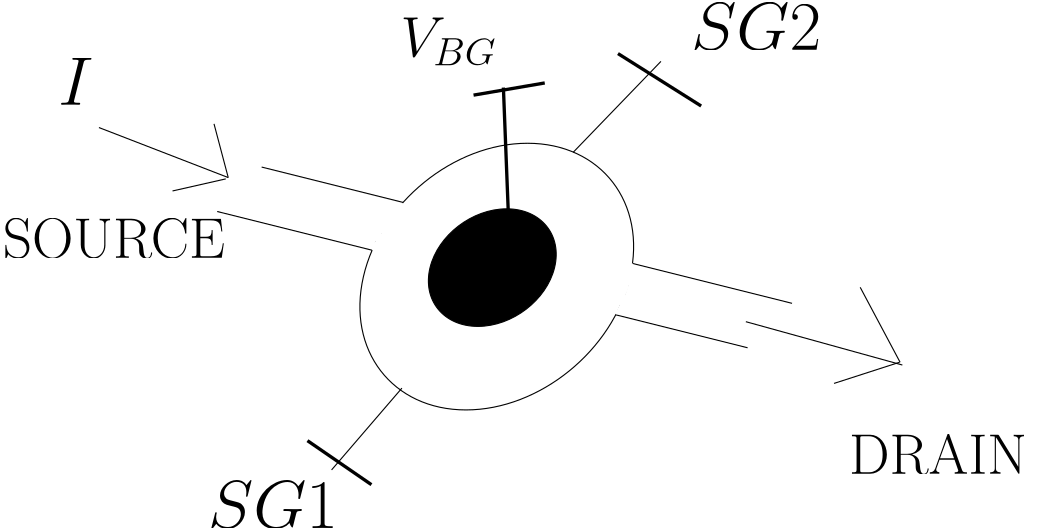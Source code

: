 <?xml version="1.0"?>
<!DOCTYPE ipe SYSTEM "ipe.dtd">
<ipe version="70206" creator="Ipe 7.2.7">
<info created="D:20181118193150" modified="D:20181118195359"/>
<ipestyle name="basic">
<symbol name="arrow/arc(spx)">
<path stroke="sym-stroke" fill="sym-stroke" pen="sym-pen">
0 0 m
-1 0.333 l
-1 -0.333 l
h
</path>
</symbol>
<symbol name="arrow/farc(spx)">
<path stroke="sym-stroke" fill="white" pen="sym-pen">
0 0 m
-1 0.333 l
-1 -0.333 l
h
</path>
</symbol>
<symbol name="arrow/ptarc(spx)">
<path stroke="sym-stroke" fill="sym-stroke" pen="sym-pen">
0 0 m
-1 0.333 l
-0.8 0 l
-1 -0.333 l
h
</path>
</symbol>
<symbol name="arrow/fptarc(spx)">
<path stroke="sym-stroke" fill="white" pen="sym-pen">
0 0 m
-1 0.333 l
-0.8 0 l
-1 -0.333 l
h
</path>
</symbol>
<symbol name="mark/circle(sx)" transformations="translations">
<path fill="sym-stroke">
0.6 0 0 0.6 0 0 e
0.4 0 0 0.4 0 0 e
</path>
</symbol>
<symbol name="mark/disk(sx)" transformations="translations">
<path fill="sym-stroke">
0.6 0 0 0.6 0 0 e
</path>
</symbol>
<symbol name="mark/fdisk(sfx)" transformations="translations">
<group>
<path fill="sym-fill">
0.5 0 0 0.5 0 0 e
</path>
<path fill="sym-stroke" fillrule="eofill">
0.6 0 0 0.6 0 0 e
0.4 0 0 0.4 0 0 e
</path>
</group>
</symbol>
<symbol name="mark/box(sx)" transformations="translations">
<path fill="sym-stroke" fillrule="eofill">
-0.6 -0.6 m
0.6 -0.6 l
0.6 0.6 l
-0.6 0.6 l
h
-0.4 -0.4 m
0.4 -0.4 l
0.4 0.4 l
-0.4 0.4 l
h
</path>
</symbol>
<symbol name="mark/square(sx)" transformations="translations">
<path fill="sym-stroke">
-0.6 -0.6 m
0.6 -0.6 l
0.6 0.6 l
-0.6 0.6 l
h
</path>
</symbol>
<symbol name="mark/fsquare(sfx)" transformations="translations">
<group>
<path fill="sym-fill">
-0.5 -0.5 m
0.5 -0.5 l
0.5 0.5 l
-0.5 0.5 l
h
</path>
<path fill="sym-stroke" fillrule="eofill">
-0.6 -0.6 m
0.6 -0.6 l
0.6 0.6 l
-0.6 0.6 l
h
-0.4 -0.4 m
0.4 -0.4 l
0.4 0.4 l
-0.4 0.4 l
h
</path>
</group>
</symbol>
<symbol name="mark/cross(sx)" transformations="translations">
<group>
<path fill="sym-stroke">
-0.43 -0.57 m
0.57 0.43 l
0.43 0.57 l
-0.57 -0.43 l
h
</path>
<path fill="sym-stroke">
-0.43 0.57 m
0.57 -0.43 l
0.43 -0.57 l
-0.57 0.43 l
h
</path>
</group>
</symbol>
<symbol name="arrow/fnormal(spx)">
<path stroke="sym-stroke" fill="white" pen="sym-pen">
0 0 m
-1 0.333 l
-1 -0.333 l
h
</path>
</symbol>
<symbol name="arrow/pointed(spx)">
<path stroke="sym-stroke" fill="sym-stroke" pen="sym-pen">
0 0 m
-1 0.333 l
-0.8 0 l
-1 -0.333 l
h
</path>
</symbol>
<symbol name="arrow/fpointed(spx)">
<path stroke="sym-stroke" fill="white" pen="sym-pen">
0 0 m
-1 0.333 l
-0.8 0 l
-1 -0.333 l
h
</path>
</symbol>
<symbol name="arrow/linear(spx)">
<path stroke="sym-stroke" pen="sym-pen">
-1 0.333 m
0 0 l
-1 -0.333 l
</path>
</symbol>
<symbol name="arrow/fdouble(spx)">
<path stroke="sym-stroke" fill="white" pen="sym-pen">
0 0 m
-1 0.333 l
-1 -0.333 l
h
-1 0 m
-2 0.333 l
-2 -0.333 l
h
</path>
</symbol>
<symbol name="arrow/double(spx)">
<path stroke="sym-stroke" fill="sym-stroke" pen="sym-pen">
0 0 m
-1 0.333 l
-1 -0.333 l
h
-1 0 m
-2 0.333 l
-2 -0.333 l
h
</path>
</symbol>
<pen name="heavier" value="0.8"/>
<pen name="fat" value="1.2"/>
<pen name="ultrafat" value="2"/>
<symbolsize name="large" value="5"/>
<symbolsize name="small" value="2"/>
<symbolsize name="tiny" value="1.1"/>
<arrowsize name="large" value="10"/>
<arrowsize name="small" value="5"/>
<arrowsize name="tiny" value="3"/>
<color name="red" value="1 0 0"/>
<color name="green" value="0 1 0"/>
<color name="blue" value="0 0 1"/>
<color name="yellow" value="1 1 0"/>
<color name="orange" value="1 0.647 0"/>
<color name="gold" value="1 0.843 0"/>
<color name="purple" value="0.627 0.125 0.941"/>
<color name="gray" value="0.745"/>
<color name="brown" value="0.647 0.165 0.165"/>
<color name="navy" value="0 0 0.502"/>
<color name="pink" value="1 0.753 0.796"/>
<color name="seagreen" value="0.18 0.545 0.341"/>
<color name="turquoise" value="0.251 0.878 0.816"/>
<color name="violet" value="0.933 0.51 0.933"/>
<color name="darkblue" value="0 0 0.545"/>
<color name="darkcyan" value="0 0.545 0.545"/>
<color name="darkgray" value="0.663"/>
<color name="darkgreen" value="0 0.392 0"/>
<color name="darkmagenta" value="0.545 0 0.545"/>
<color name="darkorange" value="1 0.549 0"/>
<color name="darkred" value="0.545 0 0"/>
<color name="lightblue" value="0.678 0.847 0.902"/>
<color name="lightcyan" value="0.878 1 1"/>
<color name="lightgray" value="0.827"/>
<color name="lightgreen" value="0.565 0.933 0.565"/>
<color name="lightyellow" value="1 1 0.878"/>
<dashstyle name="dashed" value="[4] 0"/>
<dashstyle name="dotted" value="[1 3] 0"/>
<dashstyle name="dash dotted" value="[4 2 1 2] 0"/>
<dashstyle name="dash dot dotted" value="[4 2 1 2 1 2] 0"/>
<textsize name="large" value="\large"/>
<textsize name="Large" value="\Large"/>
<textsize name="LARGE" value="\LARGE"/>
<textsize name="huge" value="\huge"/>
<textsize name="Huge" value="\Huge"/>
<textsize name="small" value="\small"/>
<textsize name="footnote" value="\footnotesize"/>
<textsize name="tiny" value="\tiny"/>
<textstyle name="center" begin="\begin{center}" end="\end{center}"/>
<textstyle name="itemize" begin="\begin{itemize}" end="\end{itemize}"/>
<textstyle name="item" begin="\begin{itemize}\item{}" end="\end{itemize}"/>
<gridsize name="4 pts" value="4"/>
<gridsize name="8 pts (~3 mm)" value="8"/>
<gridsize name="16 pts (~6 mm)" value="16"/>
<gridsize name="32 pts (~12 mm)" value="32"/>
<gridsize name="10 pts (~3.5 mm)" value="10"/>
<gridsize name="20 pts (~7 mm)" value="20"/>
<gridsize name="14 pts (~5 mm)" value="14"/>
<gridsize name="28 pts (~10 mm)" value="28"/>
<gridsize name="56 pts (~20 mm)" value="56"/>
<anglesize name="90 deg" value="90"/>
<anglesize name="60 deg" value="60"/>
<anglesize name="45 deg" value="45"/>
<anglesize name="30 deg" value="30"/>
<anglesize name="22.5 deg" value="22.5"/>
<opacity name="10%" value="0.1"/>
<opacity name="30%" value="0.3"/>
<opacity name="50%" value="0.5"/>
<opacity name="75%" value="0.75"/>
<tiling name="falling" angle="-60" step="4" width="1"/>
<tiling name="rising" angle="30" step="4" width="1"/>
</ipestyle>
<page>
<layer name="alpha"/>
<view layers="alpha" active="alpha"/>
<path layer="alpha" matrix="1 0 0.23061 1 -221.704 8.56664" stroke="black">
48 0 0 48 256 704 e
</path>
<path matrix="0.466886 0 0.107669 0.440817 -0.283194 405.466" stroke="black" fill="black">
48 0 0 48 256 704 e
</path>
<path stroke="black">
162.918 739.271 m
112 752 l
</path>
<path stroke="black">
151.781 722.055 m
96 736 l
</path>
<path stroke="black">
245.504 717.302 m
302.943 702.943 l
</path>
<path stroke="black">
239.461 698.813 m
286.943 686.943 l
</path>
<path matrix="1 0 0 1 7.69251 5.84847" stroke="black">
216.452 751.45 m
248.051 784.196 l
</path>
<path matrix="1 0 0 1 -4.02394 -1.38248" stroke="black">
166.516 673.8 m
141.201 644.355 l
</path>
<path stroke="black">
53.4255 766.224 m
99.9753 748.212 l
</path>
<path stroke="black">
99.9753 748.212 m
94.8551 767.553 l
</path>
<path stroke="black">
99.082 747.744 m
79.9196 743.397 l
</path>
<path stroke="black">
286.314 696.331 m
342.662 680.734 l
</path>
<path stroke="black">
341.845 681.724 m
327.48 708.71 l
</path>
<path stroke="black">
341.66 681.737 m
318.058 674.116 l
</path>
<text matrix="1 0 0 1 -20.8369 -5.02071" transformations="translations" pos="113.414 627.094" stroke="black" type="label" width="46.882" height="16.938" depth="0" valign="baseline" size="Huge" style="math">SG1</text>
<text matrix="1 0 0 1 153.12 167.11" transformations="translations" pos="113.414 627.094" stroke="black" type="label" width="46.882" height="16.938" depth="0" valign="baseline" size="Huge" style="math">SG2</text>
<text matrix="1 0 0 1 -5.10306 -20.1955" transformations="translations" pos="43.9148 794.604" stroke="black" type="label" width="12.653" height="16.938" depth="0" valign="baseline" size="Huge" style="math">I</text>
<path stroke="white" cap="1" join="1">
158.582 734.631 m
158.547 735.136 l
158.668 735.177 l
158.887 735.471 l
159.037 735.509 l
159.037 735.631 l
159.467 735.785 l
159.768 736.051 l
159.993 736.126 l
160.03 736.202 l
160.186 736.202 l
160.295 736.312 l
162.01 736.694 l
161.743 736.694 l
161.612 736.565 l
158.439 735.587 l
155.716 735.455 l
155.678 735.38 l
155.214 735.345 l
155.838 735.268 l
155.913 735.343 l
157.173 735.471 l
157.664 735.675 l
157.534 735.545 l
158.054 735.777 l
158.52 735.817 l
157.754 735.817 l
156.822 735.512 l
155.82 735.386 l
155.576 735.265 l
155.129 735.187 l
155.129 735.112 l
155.019 735.078 l
155.746 734.923 l
157.778 734.923 l
159.583 735.116 l
161.032 735.16 l
160.808 734.941 l
159.647 734.408 l
157.804 733.846 l
</path>
<path stroke="white" cap="1" join="1">
142.148 733.591 m
142.735 733.556 l
144.185 733.315 l
146.228 733.267 l
147.348 733.068 l
147.885 733.068 l
149.362 732.877 l
151.267 732.731 l
151.388 732.651 l
152.058 732.651 l
153.852 732.197 l
154.493 731.877 l
156.218 731.385 l
156.974 731.057 l
159.676 730.214 l
160.633 730.012 l
159.343 729.604 l
157.759 729.477 l
156.127 729.477 l
155.941 729.616 l
154.253 729.877 l
153.433 729.926 l
153.138 730.024 l
151.475 730.024 l
151.475 729.915 l
153.225 729.455 l
153.75 729.455 l
155.96 729.223 l
158.378 729.183 l
158.233 729.149 l
156.521 729.106 l
155.854 729.028 l
155.963 729.028 l
156.144 729.174 l
156.375 729.174 l
156.525 729.284 l
156.824 729.319 l
154.08 729.319 l
153.906 729.232 l
153.408 729.192 l
153.673 729.192 l
153.71 729.267 l
155.143 729.833 l
155.293 729.984 l
156.298 730.455 l
156.401 730.629 l
155.878 730.629 l
155.303 730.774 l
155.047 730.774 l
155.047 730.844 l
155.737 731.614 l
155.737 731.69 l
156.158 731.958 l
156.158 732.08 l
156.332 732.08 l
156.528 732.234 l
157.152 732.468 l
157.152 732.543 l
157.261 732.578 l
156.546 732.457 l
155.851 732.285 l
155.578 732.129 l
154.997 732.02 l
155.118 732.02 l
155.533 732.397 l
156.441 732.801 l
157.803 733.194 l
154.65 733.238 l
154.65 733.314 l
154.824 733.348 l
155.288 733.816 l
155.519 733.863 l
155.669 734.014 l
155.843 734.058 l
155.403 733.893 l
154.796 733.893 l
155.478 734.253 l
156.275 734.492 l
156.153 734.527 l
156.119 734.371 l
155.671 734.187 l
155.567 734.05 l
155.983 734.05 l
156.156 734.137 l
157.149 734.271 l
157.847 734.5 l
159.838 734.737 l
161.27 734.824 l
160.671 734.548 l
160.44 734.548 l
159.607 734.13 l
158.565 733.814 l
157.986 733.682 l
156.476 733.593 l
155.005 733.593 l
154.106 733.715 l
153.961 733.823 l
153.961 734.745 l
154.301 735.039 l
154.497 735.118 l
154.578 735.24 l
155.132 735.478 l
156.547 736.025 l
156.963 736.074 l
157.91 736.377 l
158.909 736.502 l
159.742 736.502 l
159.915 736.415 l
160.505 736.378 l
161.062 736.117 l
161.062 736.048 l
160.76 735.901 l
160.451 735.639 l
158.861 735.15 l
154.07 734.967 l
153.997 735.077 l
153.927 735.077 l
153.927 735.216 l
154.458 735.476 l
155.487 735.805 l
156.498 735.971 l
157.948 736.102 l
159.773 736.14 l
159.392 735.953 l
159.354 735.878 l
158.465 735.535 l
158.282 735.388 l
157.585 735.248 l
157.405 735.145 l
157.555 735.145 l
157.555 735.221 l
158.658 735.53 l
158.854 735.649 l
159.822 735.8 l
159.59 735.8 l
159.439 735.688 l
158.499 735.395 l
157.799 735.257 l
157.724 735.182 l
156.483 734.969 l
155.943 734.771 l
155.624 734.737 l
155.808 734.737 l
155.88 734.813 l
156.429 734.933 l
156.747 735.089 l
156.99 735.089 l
157.238 735.215 l
157.469 735.215 l
158.878 735.642 l
159.86 735.732 l
161.285 735.732 l
161.319 735.623 l
161.197 735.623 l
161.125 735.514 l
160.509 735.393 l
159.917 735.183 l
158.821 735.022 l
158.415 734.895 l
157.846 734.895 l
158.03 735.005 l
158.261 735.005 l
158.763 735.198 l
159.653 735.372 l
161.967 735.629 l
160.226 735.079 l
159.267 735.034 l
158.972 734.936 l
154.571 734.884 l
154.495 734.96 l
154.054 734.96 l
154.019 735.029 l
155.624 735.472 l
156.779 735.652 l
157.42 735.837 l
158.061 735.837 l
158.76 736.012 l
159.995 736.05 l
159.995 735.975 l
159.873 735.975 l
159.612 735.753 l
159.316 735.669 l
157.623 734.803 l
157.327 734.72 l
156.805 734.408 l
156.273 734.227 l
157.866 734.19 l
158.039 734.277 l
160.395 734.498 l
160.688 734.498 l
160.688 734.347 l
159.412 733.659 l
157.651 733.01 l
157.521 732.881 l
156.679 732.59 l
156.435 732.429 l
156.313 732.429 l
155.674 732.06 l
155.83 732.06 l
155.994 732.226 l
156.115 732.226 l
156.196 732.348 l
156.542 732.543 l
157.386 732.877 l
157.516 733.008 l
158.734 733.46 l
160.489 733.974 l
160.836 734.148 l
161.614 734.378 l
161.614 734.303 l
161.539 734.303 l
161.349 733.997 l
161.23 733.668 l
160.743 733.024 l
160.588 732.556 l
160.414 732.47 l
160.414 732.314 l
159.902 731.534 l
159.564 731.2 l
159.454 731.166 l
159.454 731.241 l
159.529 731.241 l
159.529 731.387 l
159.65 731.63 l
159.88 731.898 l
159.923 732.147 l
159.998 732.147 l
160.624 733.146 l
161.302 733.632 l
161.105 733.632 l
161.105 733.557 l
159.817 732.737 l
159.42 732.348 l
158.744 731.467 l
158.57 731.423 l
158.483 731.25 l
158.155 731.005 l
157.978 730.745 l
157.682 730.578 l
157.682 730.503 l
157.352 730.125 l
157.108 729.969 l
157.108 729.894 l
156.928 729.754 l
156.928 729.864 l
157.078 729.978 l
157.156 730.21 l
157.358 730.413 l
157.473 730.733 l
158.102 731.528 l
158.194 731.759 l
158.367 731.846 l
159.068 732.77 l
159.299 732.909 l
159.894 733.512 l
160.23 733.963 l
159.692 733.66 l
159.407 733.371 l
159.285 733.371 l
158.873 732.796 l
158.469 732.436 l
158.469 732.314 l
157.9 731.633 l
157.493 730.992 l
157.136 730.598 l
157.014 730.598 l
156.869 730.42 l
156.585 730.28 l
156.55 730.698 l
156.923 731.481 l
157.073 731.633 l
157.309 732.109 l
157.431 732.15 l
157.431 732.301 l
157.586 732.417 l
157.586 732.527 l
157.73 732.635 l
157.73 732.705 l
157.619 732.705 l
157.346 732.474 l
157.346 732.399 l
156.962 731.977 l
156.921 731.856 l
156.539 731.567 l
156.349 731.342 l
156.349 731.22 l
156.157 730.949 l
155.561 730.36 l
155.256 729.914 l
155.331 729.914 l
155.331 729.99 l
155.67 730.38 l
156.227 731.306 l
156.412 731.445 l
156.412 731.567 l
156.778 731.939 l
156.937 732.269 l
157.188 732.481 l
157.41 732.818 l
157.532 732.818 l
157.569 732.969 l
157.638 732.969 l
157.562 733.004 l
156.958 732.28 l
156.773 732.142 l
156.773 731.968 l
156.604 731.674 l
155.109 729.28 l
154.679 728.972 l
154.202 728.511 l
154.129 728.368 l
154.06 728.368 l
154.181 728.449 l
154.221 728.89 l
154.558 729.737 l
155.796 731.573 l
156.844 732.59 l
157.669 733.029 l
157.744 732.728 l
157.744 732.283 l
156.98 730.152 l
156.98 729.627 l
156.68 728.667 l
156.57 727.866 l
156.57 727.988 l
156.767 728.179 l
157.04 728.975 l
157.04 729.149 l
157.51 730.663 l
157.547 731.035 l
157.731 731.465 l
157.731 731.749 l
157.609 731.749 l
157.182 731.407 l
156.689 730.876 l
156.015 729.787 l
155.539 729.151 l
155.501 728.903 l
155.379 728.903 l
155.117 728.409 l
155.117 728.519 l
155.332 728.668 l
155.659 729.202 l
</path>
<path stroke="white" cap="1" join="1">
140.037 738.766 m
140.302 738.766 l
140.34 738.691 l
142.663 738.49 l
142.893 738.397 l
143.65 738.352 l
144.002 738.265 l
145.745 738.128 l
146.27 737.984 l
147.425 737.85 l
148.996 737.505 l
150.341 737.068 l
151.42 736.527 l
151.616 736.489 l
152.085 736.109 l
152.596 735.838 l
153.031 735.127 l
153.313 734.803 l
153.628 734.174 l
153.703 734.137 l
153.85 733.727 l
153.85 733.399 l
153.436 733.065 l
152.427 732.78 l
150.328 732.737 l
146.055 733.16 l
145.615 733.27 l
144.216 733.438 l
142.353 733.844 l
141.914 733.844 l
141.325 733.991 l
140.96 733.991 l
140.033 734.169 l
139.406 734.399 l
138.88 734.838 l
138.728 735.1 l
138.728 735.257 l
138.652 735.257 l
138.376 735.773 l
138.301 735.773 l
138.228 736.226 l
138.114 736.378 l
138.114 736.819 l
138.599 737.268 l
139.219 737.5 l
139.843 737.628 l
139.767 737.628 l
139.368 736.898 l
140.16 736.898 l
140.743 737.069 l
141.367 737.148 l
141.404 737.073 l
142.144 736.958 l
143.215 736.48 l
</path>
<path stroke="white" cap="1" join="1">
131.182 741.112 m
131.959 741.04 l
132.767 740.807 l
134.43 740.041 l
134.782 739.949 l
136.882 738.692 l
137.066 738.507 l
138.751 737.76 l
139.582 737.253 l
140.76 736.74 l
141.926 736.114 l
142.22 736.065 l
143.642 735.293 l
146.039 734.276 l
147.264 733.586 l
147.973 733.327 l
148.007 733.259 l
148.185 733.259 l
148.219 733.19 l
148.459 733.122 l
148.459 733.054 l
</path>
<path stroke="white" pen="fat" cap="1" join="1">
153.662 728.616 m
153.627 728.54 l
153.702 728.54 l
153.78 728.738 l
154.316 729.012 l
154.455 729.197 l
154.703 729.241 l
155.593 729.804 l
155.714 729.804 l
156.183 730.04 l
156.812 730.154 l
158.092 730.231 l
158.017 730.231 l
157.758 729.903 l
157.72 729.753 l
157.228 729.003 l
156.934 728.709 l
156.609 728.607 l
156.609 728.944 l
156.995 729.926 l
157.447 730.885 l
157.846 731.544 l
157.846 731.788 l
157.771 731.788 l
157.771 731.857 l
157.155 731.927 l
157.155 732.176 l
157.367 732.319 l
157.367 732.388 l
157.545 732.423 l
157.648 732.667 l
157.75 732.667 l
157.784 732.806 l
157.928 732.84 l
157.962 733.084 l
158.037 733.084 l
158.212 733.333 l
158.417 733.438 l
158.417 733.548 l
158.588 733.687 l
158.828 734.452 l
159.341 734.904 l
159.409 735.119 l
159.683 735.432 l
159.683 735.536 l
159.923 735.675 l
160.026 735.849 l
160.128 735.849 l
160.2 736.029 l
160.303 736.099 l
160.303 736.273 l
160.405 736.273 l
160.44 736.447 l
160.542 736.481 l
160.679 736.864 l
160.748 736.864 l
160.816 737.003 l
161.021 737.142 l
161.124 737.316 l
161.364 737.386 l
161.432 737.525 l
161.747 737.733 l
161.781 737.907 l
162.089 738.046 l
162.192 738.22 l
162.294 738.255 l
162.294 738.359 l
162.431 738.394 l
162.465 738.498 l
162.465 738.423 l
162.065 737.977 l
161.891 737.934 l
161.329 737.415 l
160.755 736.491 l
160.435 736.18 l
160.275 735.862 l
160.199 735.862 l
159.777 735.319 l
159.701 735.319 l
159.207 734.863 l
158.588 734.211 l
157.903 733.118 l
157.758 733.012 l
157.613 732.649 l
157.468 732.54 l
157.395 732.362 l
157.325 732.362 l
157.325 732.226 l
157.145 732.154 l
157.076 731.484 l
156.93 731.337 l
156.757 730.988 l
156.548 730.783 l
156.403 730.237 l
156.191 729.854 l
156.08 729.817 l
156.011 729.646 l
155.721 729.505 l
155.648 729.362 l
155.433 729.222 l
155.136 728.791 l
155.014 728.757 l
155.014 728.682 l
154.828 728.572 l
154.718 728.398 l
154.601 728.682 l
154.557 729.089 l
154.514 730.545 l
154.594 730.667 l
154.758 731.381 l
155.196 732.148 l
155.532 732.551 l
155.091 732.278 l
154.896 731.931 l
154.774 731.851 l
154.69 731.556 l
154.504 731.417 l
154.295 730.695 l
154.075 730.389 l
153.991 730.094 l
153.595 729.32 l
153.228 728.719 l
153.106 728.639 l
152.835 728.02 l
152.724 727.986 l
152.69 727.665 l
152.69 727.886 l
152.911 728.037 l
153.099 728.345 l
153.367 728.612 l
153.819 728.915 l
154.072 728.953 l
154.278 728.809 l
154.39 727.904 l
154.545 727.402 l
154.583 726.293 l
154.689 725.842 l
154.509 725.842 l
154.398 726.028 l
154.328 726.353 l
154.189 726.492 l
154.085 726.852 l
154.085 727.357 l
154.085 726.887 l
153.981 726.606 l
153.459 725.765 l
153.459 725.525 l
153.705 725.423 l
153.705 724.971 l
153.595 724.971 l
153.421 724.697 l
153.345 724.697 l
152.928 724.287 l
152.928 724.218 l
152.65 724.047 l
152.58 723.664 l
152.441 723.527 l
152.441 723.356 l
152.302 723.253 l
152.267 722.945 l
152.128 722.877 l
152.128 722.706 l
152.237 722.668 l
152.272 722.497 l
152.34 722.497 l
152.34 723.008 l
</path>
<path stroke="white" pen="fat" cap="1" join="1">
240.606 703.062 m
240.606 703.135 l
240.716 703.225 l
240.965 703.334 l
241.84 703.618 l
241.93 703.685 l
242.773 703.899 l
243.136 704.048 l
244.114 704.222 l
245.506 704.341 l
245.628 704.393 l
245.022 704.411 l
244.938 704.369 l
244.484 704.284 l
243.962 704.101 l
243.71 704.059 l
243.309 703.937 l
242.826 703.874 l
242.129 703.668 l
242.025 703.668 l
242.025 703.954 l
242.095 704.06 l
242.111 704.194 l
241.926 704.216 l
241.836 704.111 l
241.803 704.111 l
241.218 703.627 l
241.254 703.627 l
241.254 703.782 l
241.218 703.818 l
241.218 704.06 l
241.289 704.115 l
241.338 704.255 l
241.391 704.291 l
241.474 704.526 l
241.524 704.56 l
241.54 704.627 l
241.607 704.644 l
241.607 704.694 l
241.79 704.882 l
241.959 705.002 l
242.128 705.343 l
242.178 705.36 l
242.227 705.444 l
242.26 705.598 l
242.376 705.716 l
242.376 705.767 l
242.492 705.935 l
242.492 705.793 l
242.422 705.723 l
242.129 704.893 l
241.935 704.46 l
241.829 704.312 l
241.61 703.867 l
241.61 703.814 l
241.539 703.781 l
241.642 704.058 l
241.852 704.376 l
241.962 704.616 l
242.449 705.306 l
242.449 705.376 l
242.498 705.427 l
242.498 706.246 l
242.532 706.263 l
242.548 706.535 l
242.752 706.88 l
242.801 706.914 l
242.801 707.001 l
242.854 707.035 l
242.887 707.152 l
242.937 707.203 l
242.954 707.341 l
242.987 707.357 l
243.054 707.545 l
243.122 707.599 l
243.157 707.787 l
243.19 707.804 l
243.19 707.905 l
243.273 708.107 l
243.29 708.365 l
243.407 708.979 l
243.49 709.164 l
243.49 709.235 l
243.523 709.252 l
243.556 709.443 l
243.624 709.597 l
243.64 709.765 l
243.723 709.917 l
243.773 710.419 l
243.79 711.298 l
243.823 711.449 l
243.872 711.587 l
243.962 711.677 l
243.997 711.834 l
244.046 711.938 l
244.099 711.973 l
244.116 712.08 l
244.165 712.097 l
244.25 712.288 l
244.351 712.392 l
244.417 712.563 l
244.486 712.597 l
244.486 712.667 l
244.536 712.701 l
244.569 712.785 l
244.605 712.785 l
244.605 712.869 l
244.672 712.886 l
244.672 712.919 l
244.672 712.775 l
244.613 712.719 l
244.593 712.565 l
244.312 711.917 l
244.312 711.775 l
244.217 711.656 l
244.192 711.48 l
243.948 710.701 l
243.569 709.707 l
243.569 709.865 l
243.64 710.005 l
243.708 710.092 l
243.761 710.111 l
243.761 710.164 l
243.831 710.199 l
243.933 710.372 l
244.003 710.424 l
244.021 710.531 l
244.054 710.548 l
244.173 710.82 l
244.209 710.839 l
244.227 710.929 l
244.446 711.187 l
244.446 711.271 l
244.495 711.305 l
244.512 711.389 l
244.562 711.406 l
244.578 712.169 l
244.631 712.262 l
244.666 712.52 l
244.715 714.746 l
244.748 714.763 l
244.782 714.932 l
244.782 715.302 l
244.815 715.369 l
244.815 715.504 l
244.881 715.722 l
244.914 715.722 l
244.914 715.773 l
244.947 715.79 l
244.98 715.978 l
245.03 716.011 l
245.046 716.132 l
245.129 716.273 l
245.129 716.357 l
245.196 716.508 l
245.196 716.794 l
245.196 714.585 l
245.159 714.549 l
245.139 713.054 l
244.936 712.113 l
244.602 711.54 l
244.479 711.222 l
244.285 711.007 l
244.155 710.716 l
244.13 710.54 l
243.946 710.273 l
243.868 709.983 l
243.635 709.594 l
243.404 708.948 l
243.214 708.587 l
243.178 708.408 l
243.061 708.19 l
243.001 707.975 l
242.86 707.738 l
242.75 707.628 l
242.75 707.555 l
242.608 707.392 l
242.608 707.323 l
242.432 706.856 l
242.395 706.589 l
242.343 706.536 l
242.326 706.404 l
242.254 706.333 l
242.089 705.957 l
241.968 705.335 l
241.863 705.142 l
241.808 705.106 l
241.652 704.53 l
241.652 704.159 l
241.688 704.091 l
241.705 703.814 l
241.741 703.795 l
241.758 703.693 l
241.758 703.474 l
241.721 703.474 l
241.721 703.074 l
241.704 702.955 l
241.654 702.938 l
241.654 702.849 l
241.617 702.831 l
241.6 702.731 l
241.396 702.415 l
241.432 702.331 l
241.395 702.313 l
241.395 702.246 l
241.362 702.213 l
241.345 701.932 l
241.258 701.827 l
241.224 701.645 l
241.19 701.645 l
241.19 701.592 l
241.14 701.559 l
241.14 701.51 l
241.056 701.41 l
240.989 701.245 l
240.938 701.228 l
240.938 701.159 l
240.854 701.109 l
240.803 700.927 l
240.652 700.712 l
240.618 700.563 l
240.517 700.43 l
240.433 700.215 l
240.4 700.215 l
240.366 700.115 l
240.299 700.066 l
240.299 700.016 l
240.228 699.999 l
240.228 699.933 l
240.127 699.85 l
240.127 699.817 l
240.077 699.801 l
240.077 699.768 l
239.976 699.735 l
239.959 699.685 l
239.858 699.652 l
239.858 699.619 l
239.791 699.602 l
239.757 699.552 l
239.757 699.729 l
239.794 699.801 l
239.83 699.801 l
239.988 700.147 l
</path>
<text matrix="1 0 0 1 -50.6806 -6.60458" transformations="translations" pos="69.4895 725.931" stroke="black" type="label" width="80.05" height="14.116" depth="0" valign="baseline" size="huge">SOURCE</text>
<text transformations="translations" pos="323.468 641.602" stroke="black" type="label" width="70.318" height="14.116" depth="0" valign="baseline" size="huge">DRAIN </text>
<path stroke="black" pen="fat">
201.163 726.208 m
199.032 780.613 l
</path>
<path stroke="black" pen="fat">
188.285 777.898 m
213.921 782.281 l
</path>
<path stroke="black" pen="fat">
128.492 653.5 m
151.521 637.663 l
</path>
<path stroke="black" pen="fat">
240.277 792.85 m
270.221 773.979 l
</path>
<text matrix="1 0 0 1 -30.4986 -14.1568" transformations="translations" pos="192.452 805.922" stroke="black" type="label" width="34.769" height="14.119" depth="3.1" valign="baseline" size="huge" style="math">V_{BG}</text>
</page>
</ipe>
